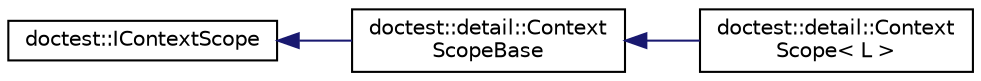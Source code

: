 digraph "Graphical Class Hierarchy"
{
 // LATEX_PDF_SIZE
  edge [fontname="Helvetica",fontsize="10",labelfontname="Helvetica",labelfontsize="10"];
  node [fontname="Helvetica",fontsize="10",shape=record];
  rankdir="LR";
  Node0 [label="doctest::IContextScope",height=0.2,width=0.4,color="black", fillcolor="white", style="filled",URL="$d9/d74/structdoctest_1_1IContextScope.html",tooltip=" "];
  Node0 -> Node1 [dir="back",color="midnightblue",fontsize="10",style="solid",fontname="Helvetica"];
  Node1 [label="doctest::detail::Context\lScopeBase",height=0.2,width=0.4,color="black", fillcolor="white", style="filled",URL="$dc/db7/structdoctest_1_1detail_1_1ContextScopeBase.html",tooltip=" "];
  Node1 -> Node2 [dir="back",color="midnightblue",fontsize="10",style="solid",fontname="Helvetica"];
  Node2 [label="doctest::detail::Context\lScope\< L \>",height=0.2,width=0.4,color="black", fillcolor="white", style="filled",URL="$df/dc8/classdoctest_1_1detail_1_1ContextScope.html",tooltip=" "];
}
